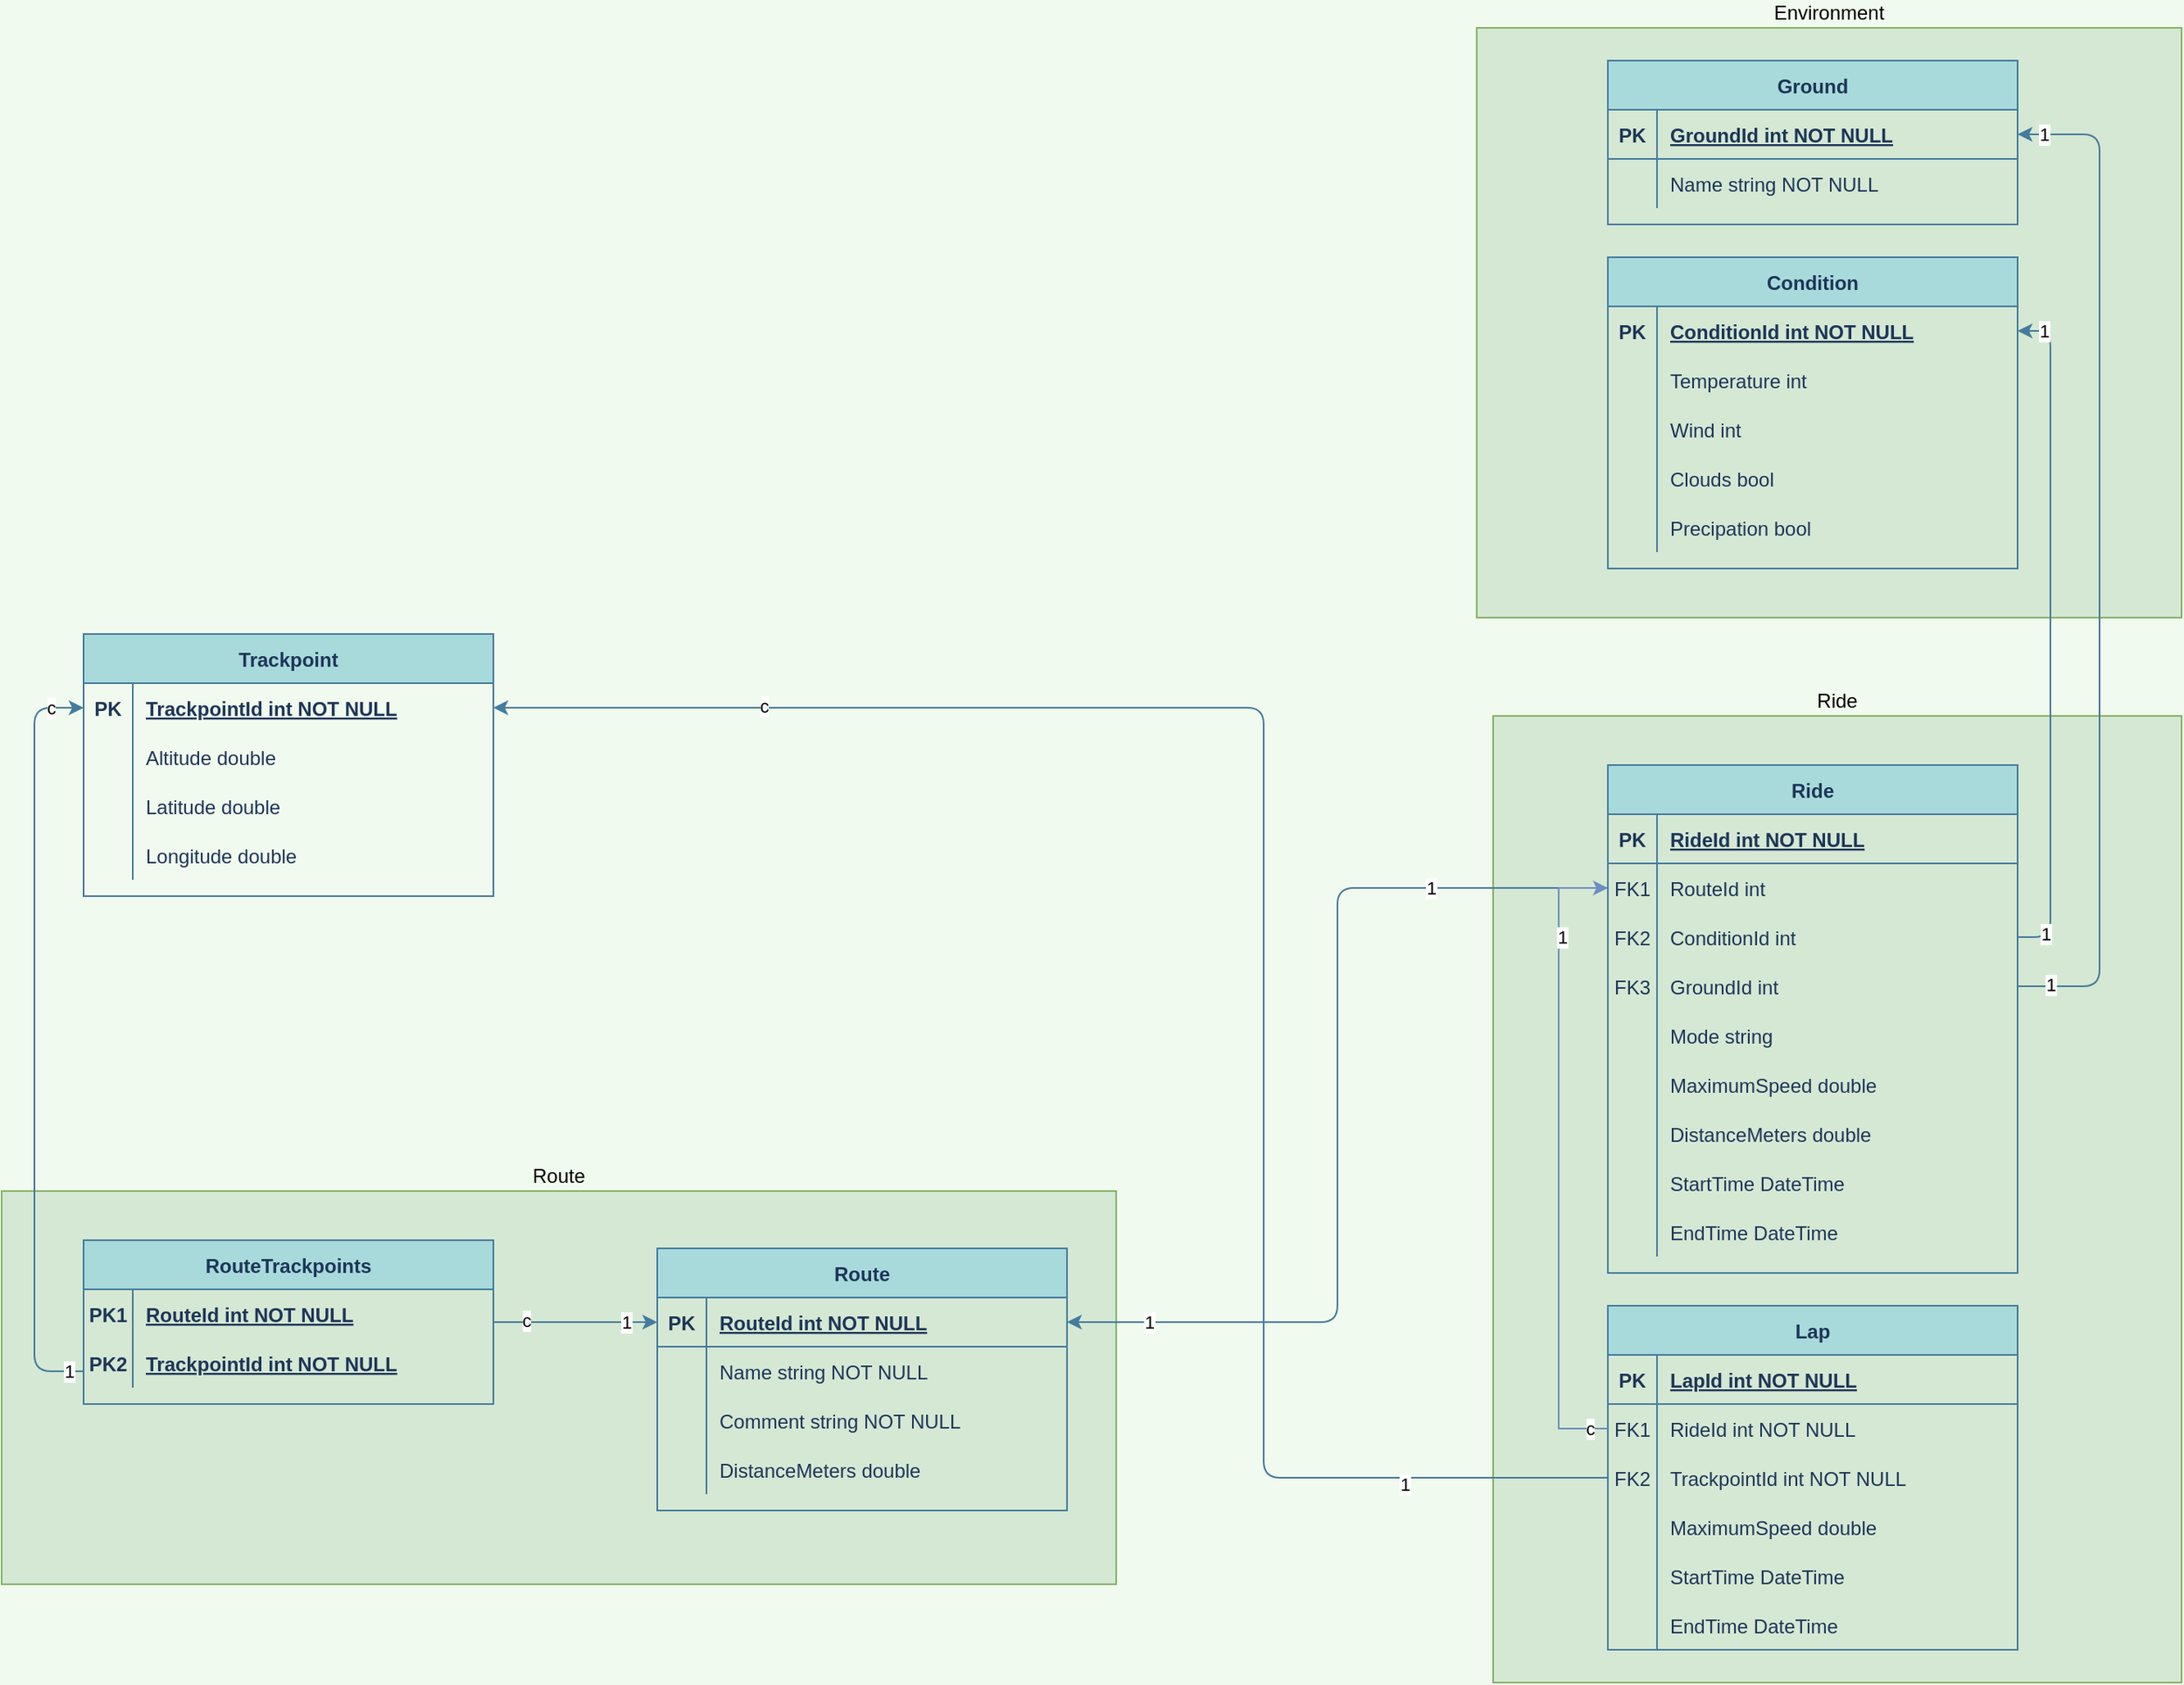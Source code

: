 <mxfile version="14.4.3" type="device"><diagram id="R2lEEEUBdFMjLlhIrx00" name="ERD"><mxGraphModel dx="2062" dy="1182" grid="1" gridSize="10" guides="1" tooltips="1" connect="1" arrows="1" fold="1" page="1" pageScale="1" pageWidth="1500" pageHeight="1100" background="#F1FAEE" math="0" shadow="0" extFonts="Permanent Marker^https://fonts.googleapis.com/css?family=Permanent+Marker"><root><mxCell id="0"/><mxCell id="1" parent="0"/><mxCell id="hCv6JCIEO1PQ2W5pFlKK-164" value="Route" style="rounded=0;whiteSpace=wrap;html=1;sketch=0;strokeColor=#82b366;labelBackgroundColor=none;labelPosition=center;verticalLabelPosition=top;align=center;verticalAlign=bottom;fillColor=#d5e8d4;" parent="1" vertex="1"><mxGeometry x="100" y="750" width="680" height="240" as="geometry"/></mxCell><mxCell id="hCv6JCIEO1PQ2W5pFlKK-148" value="Environment" style="rounded=0;whiteSpace=wrap;html=1;sketch=0;strokeColor=#82b366;labelBackgroundColor=none;labelPosition=center;verticalLabelPosition=top;align=center;verticalAlign=bottom;fillColor=#d5e8d4;" parent="1" vertex="1"><mxGeometry x="1000" y="40" width="430" height="360" as="geometry"/></mxCell><mxCell id="hCv6JCIEO1PQ2W5pFlKK-118" value="Ride" style="rounded=0;whiteSpace=wrap;html=1;sketch=0;strokeColor=#82b366;labelBackgroundColor=none;labelPosition=center;verticalLabelPosition=top;align=center;verticalAlign=bottom;fillColor=#d5e8d4;" parent="1" vertex="1"><mxGeometry x="1010" y="460" width="420" height="590" as="geometry"/></mxCell><mxCell id="C-vyLk0tnHw3VtMMgP7b-2" value="Condition" style="shape=table;startSize=30;container=1;collapsible=1;childLayout=tableLayout;fixedRows=1;rowLines=0;fontStyle=1;align=center;resizeLast=1;fillColor=#A8DADC;strokeColor=#457B9D;fontColor=#1D3557;" parent="1" vertex="1"><mxGeometry x="1080" y="180" width="250" height="190" as="geometry"/></mxCell><mxCell id="hCv6JCIEO1PQ2W5pFlKK-109" style="shape=partialRectangle;collapsible=0;dropTarget=0;pointerEvents=0;fillColor=none;points=[[0,0.5],[1,0.5]];portConstraint=eastwest;top=0;left=0;right=0;bottom=0;strokeColor=#457B9D;fontColor=#1D3557;" parent="C-vyLk0tnHw3VtMMgP7b-2" vertex="1"><mxGeometry y="30" width="250" height="30" as="geometry"/></mxCell><mxCell id="hCv6JCIEO1PQ2W5pFlKK-110" value="PK" style="shape=partialRectangle;overflow=hidden;connectable=0;fillColor=none;top=0;left=0;bottom=0;right=0;strokeColor=#457B9D;fontColor=#1D3557;fontStyle=1" parent="hCv6JCIEO1PQ2W5pFlKK-109" vertex="1"><mxGeometry width="30" height="30" as="geometry"/></mxCell><mxCell id="hCv6JCIEO1PQ2W5pFlKK-111" value="ConditionId int NOT NULL" style="shape=partialRectangle;overflow=hidden;connectable=0;fillColor=none;top=0;left=0;bottom=0;right=0;align=left;spacingLeft=6;strokeColor=#457B9D;fontColor=#1D3557;fontStyle=5" parent="hCv6JCIEO1PQ2W5pFlKK-109" vertex="1"><mxGeometry x="30" width="220" height="30" as="geometry"/></mxCell><mxCell id="C-vyLk0tnHw3VtMMgP7b-6" value="" style="shape=partialRectangle;collapsible=0;dropTarget=0;pointerEvents=0;fillColor=none;points=[[0,0.5],[1,0.5]];portConstraint=eastwest;top=0;left=0;right=0;bottom=0;strokeColor=#457B9D;fontColor=#1D3557;" parent="C-vyLk0tnHw3VtMMgP7b-2" vertex="1"><mxGeometry y="60" width="250" height="30" as="geometry"/></mxCell><mxCell id="C-vyLk0tnHw3VtMMgP7b-7" value="" style="shape=partialRectangle;overflow=hidden;connectable=0;fillColor=none;top=0;left=0;bottom=0;right=0;strokeColor=#457B9D;fontColor=#1D3557;" parent="C-vyLk0tnHw3VtMMgP7b-6" vertex="1"><mxGeometry width="30" height="30" as="geometry"/></mxCell><mxCell id="C-vyLk0tnHw3VtMMgP7b-8" value="Temperature int" style="shape=partialRectangle;overflow=hidden;connectable=0;fillColor=none;top=0;left=0;bottom=0;right=0;align=left;spacingLeft=6;strokeColor=#457B9D;fontColor=#1D3557;" parent="C-vyLk0tnHw3VtMMgP7b-6" vertex="1"><mxGeometry x="30" width="220" height="30" as="geometry"/></mxCell><mxCell id="C-vyLk0tnHw3VtMMgP7b-9" value="" style="shape=partialRectangle;collapsible=0;dropTarget=0;pointerEvents=0;fillColor=none;points=[[0,0.5],[1,0.5]];portConstraint=eastwest;top=0;left=0;right=0;bottom=0;strokeColor=#457B9D;fontColor=#1D3557;" parent="C-vyLk0tnHw3VtMMgP7b-2" vertex="1"><mxGeometry y="90" width="250" height="30" as="geometry"/></mxCell><mxCell id="C-vyLk0tnHw3VtMMgP7b-10" value="" style="shape=partialRectangle;overflow=hidden;connectable=0;fillColor=none;top=0;left=0;bottom=0;right=0;strokeColor=#457B9D;fontColor=#1D3557;" parent="C-vyLk0tnHw3VtMMgP7b-9" vertex="1"><mxGeometry width="30" height="30" as="geometry"/></mxCell><mxCell id="C-vyLk0tnHw3VtMMgP7b-11" value="Wind int" style="shape=partialRectangle;overflow=hidden;connectable=0;fillColor=none;top=0;left=0;bottom=0;right=0;align=left;spacingLeft=6;strokeColor=#457B9D;fontColor=#1D3557;" parent="C-vyLk0tnHw3VtMMgP7b-9" vertex="1"><mxGeometry x="30" width="220" height="30" as="geometry"/></mxCell><mxCell id="hCv6JCIEO1PQ2W5pFlKK-77" style="shape=partialRectangle;collapsible=0;dropTarget=0;pointerEvents=0;fillColor=none;points=[[0,0.5],[1,0.5]];portConstraint=eastwest;top=0;left=0;right=0;bottom=0;strokeColor=#457B9D;fontColor=#1D3557;" parent="C-vyLk0tnHw3VtMMgP7b-2" vertex="1"><mxGeometry y="120" width="250" height="30" as="geometry"/></mxCell><mxCell id="hCv6JCIEO1PQ2W5pFlKK-78" style="shape=partialRectangle;overflow=hidden;connectable=0;fillColor=none;top=0;left=0;bottom=0;right=0;strokeColor=#457B9D;fontColor=#1D3557;" parent="hCv6JCIEO1PQ2W5pFlKK-77" vertex="1"><mxGeometry width="30" height="30" as="geometry"/></mxCell><mxCell id="hCv6JCIEO1PQ2W5pFlKK-79" value="Clouds bool" style="shape=partialRectangle;overflow=hidden;connectable=0;fillColor=none;top=0;left=0;bottom=0;right=0;align=left;spacingLeft=6;strokeColor=#457B9D;fontColor=#1D3557;" parent="hCv6JCIEO1PQ2W5pFlKK-77" vertex="1"><mxGeometry x="30" width="220" height="30" as="geometry"/></mxCell><mxCell id="hCv6JCIEO1PQ2W5pFlKK-74" style="shape=partialRectangle;collapsible=0;dropTarget=0;pointerEvents=0;fillColor=none;points=[[0,0.5],[1,0.5]];portConstraint=eastwest;top=0;left=0;right=0;bottom=0;strokeColor=#457B9D;fontColor=#1D3557;" parent="C-vyLk0tnHw3VtMMgP7b-2" vertex="1"><mxGeometry y="150" width="250" height="30" as="geometry"/></mxCell><mxCell id="hCv6JCIEO1PQ2W5pFlKK-75" style="shape=partialRectangle;overflow=hidden;connectable=0;fillColor=none;top=0;left=0;bottom=0;right=0;strokeColor=#457B9D;fontColor=#1D3557;" parent="hCv6JCIEO1PQ2W5pFlKK-74" vertex="1"><mxGeometry width="30" height="30" as="geometry"/></mxCell><mxCell id="hCv6JCIEO1PQ2W5pFlKK-76" value="Precipation bool" style="shape=partialRectangle;overflow=hidden;connectable=0;fillColor=none;top=0;left=0;bottom=0;right=0;align=left;spacingLeft=6;strokeColor=#457B9D;fontColor=#1D3557;" parent="hCv6JCIEO1PQ2W5pFlKK-74" vertex="1"><mxGeometry x="30" width="220" height="30" as="geometry"/></mxCell><mxCell id="C-vyLk0tnHw3VtMMgP7b-13" value="Ride" style="shape=table;startSize=30;container=1;collapsible=1;childLayout=tableLayout;fixedRows=1;rowLines=0;fontStyle=1;align=center;resizeLast=1;fillColor=#A8DADC;strokeColor=#457B9D;fontColor=#1D3557;" parent="1" vertex="1"><mxGeometry x="1080" y="490" width="250" height="310" as="geometry"/></mxCell><mxCell id="C-vyLk0tnHw3VtMMgP7b-14" value="" style="shape=partialRectangle;collapsible=0;dropTarget=0;pointerEvents=0;fillColor=none;points=[[0,0.5],[1,0.5]];portConstraint=eastwest;top=0;left=0;right=0;bottom=1;strokeColor=#457B9D;fontColor=#1D3557;" parent="C-vyLk0tnHw3VtMMgP7b-13" vertex="1"><mxGeometry y="30" width="250" height="30" as="geometry"/></mxCell><mxCell id="C-vyLk0tnHw3VtMMgP7b-15" value="PK" style="shape=partialRectangle;overflow=hidden;connectable=0;fillColor=none;top=0;left=0;bottom=0;right=0;fontStyle=1;strokeColor=#457B9D;fontColor=#1D3557;" parent="C-vyLk0tnHw3VtMMgP7b-14" vertex="1"><mxGeometry width="30" height="30" as="geometry"/></mxCell><mxCell id="C-vyLk0tnHw3VtMMgP7b-16" value="RideId int NOT NULL " style="shape=partialRectangle;overflow=hidden;connectable=0;fillColor=none;top=0;left=0;bottom=0;right=0;align=left;spacingLeft=6;fontStyle=5;strokeColor=#457B9D;fontColor=#1D3557;" parent="C-vyLk0tnHw3VtMMgP7b-14" vertex="1"><mxGeometry x="30" width="220" height="30" as="geometry"/></mxCell><mxCell id="hCv6JCIEO1PQ2W5pFlKK-119" style="shape=partialRectangle;collapsible=0;dropTarget=0;pointerEvents=0;fillColor=none;points=[[0,0.5],[1,0.5]];portConstraint=eastwest;top=0;left=0;right=0;bottom=0;strokeColor=#457B9D;fontColor=#1D3557;" parent="C-vyLk0tnHw3VtMMgP7b-13" vertex="1"><mxGeometry y="60" width="250" height="30" as="geometry"/></mxCell><mxCell id="hCv6JCIEO1PQ2W5pFlKK-120" value="FK1" style="shape=partialRectangle;overflow=hidden;connectable=0;fillColor=none;top=0;left=0;bottom=0;right=0;strokeColor=#457B9D;fontColor=#1D3557;" parent="hCv6JCIEO1PQ2W5pFlKK-119" vertex="1"><mxGeometry width="30" height="30" as="geometry"/></mxCell><mxCell id="hCv6JCIEO1PQ2W5pFlKK-121" value="RouteId int" style="shape=partialRectangle;overflow=hidden;connectable=0;fillColor=none;top=0;left=0;bottom=0;right=0;align=left;spacingLeft=6;strokeColor=#457B9D;fontColor=#1D3557;" parent="hCv6JCIEO1PQ2W5pFlKK-119" vertex="1"><mxGeometry x="30" width="220" height="30" as="geometry"/></mxCell><mxCell id="hCv6JCIEO1PQ2W5pFlKK-112" style="shape=partialRectangle;collapsible=0;dropTarget=0;pointerEvents=0;fillColor=none;points=[[0,0.5],[1,0.5]];portConstraint=eastwest;top=0;left=0;right=0;bottom=0;strokeColor=#457B9D;fontColor=#1D3557;" parent="C-vyLk0tnHw3VtMMgP7b-13" vertex="1"><mxGeometry y="90" width="250" height="30" as="geometry"/></mxCell><mxCell id="hCv6JCIEO1PQ2W5pFlKK-113" value="FK2" style="shape=partialRectangle;overflow=hidden;connectable=0;fillColor=none;top=0;left=0;bottom=0;right=0;strokeColor=#457B9D;fontColor=#1D3557;" parent="hCv6JCIEO1PQ2W5pFlKK-112" vertex="1"><mxGeometry width="30" height="30" as="geometry"/></mxCell><mxCell id="hCv6JCIEO1PQ2W5pFlKK-114" value="ConditionId int" style="shape=partialRectangle;overflow=hidden;connectable=0;fillColor=none;top=0;left=0;bottom=0;right=0;align=left;spacingLeft=6;strokeColor=#457B9D;fontColor=#1D3557;" parent="hCv6JCIEO1PQ2W5pFlKK-112" vertex="1"><mxGeometry x="30" width="220" height="30" as="geometry"/></mxCell><mxCell id="hCv6JCIEO1PQ2W5pFlKK-140" style="shape=partialRectangle;collapsible=0;dropTarget=0;pointerEvents=0;fillColor=none;points=[[0,0.5],[1,0.5]];portConstraint=eastwest;top=0;left=0;right=0;bottom=0;strokeColor=#457B9D;fontColor=#1D3557;" parent="C-vyLk0tnHw3VtMMgP7b-13" vertex="1"><mxGeometry y="120" width="250" height="30" as="geometry"/></mxCell><mxCell id="hCv6JCIEO1PQ2W5pFlKK-141" value="FK3" style="shape=partialRectangle;overflow=hidden;connectable=0;fillColor=none;top=0;left=0;bottom=0;right=0;strokeColor=#457B9D;fontColor=#1D3557;" parent="hCv6JCIEO1PQ2W5pFlKK-140" vertex="1"><mxGeometry width="30" height="30" as="geometry"/></mxCell><mxCell id="hCv6JCIEO1PQ2W5pFlKK-142" value="GroundId int" style="shape=partialRectangle;overflow=hidden;connectable=0;fillColor=none;top=0;left=0;bottom=0;right=0;align=left;spacingLeft=6;strokeColor=#457B9D;fontColor=#1D3557;" parent="hCv6JCIEO1PQ2W5pFlKK-140" vertex="1"><mxGeometry x="30" width="220" height="30" as="geometry"/></mxCell><mxCell id="hCv6JCIEO1PQ2W5pFlKK-145" style="shape=partialRectangle;collapsible=0;dropTarget=0;pointerEvents=0;fillColor=none;points=[[0,0.5],[1,0.5]];portConstraint=eastwest;top=0;left=0;right=0;bottom=0;strokeColor=#457B9D;fontColor=#1D3557;" parent="C-vyLk0tnHw3VtMMgP7b-13" vertex="1"><mxGeometry y="150" width="250" height="30" as="geometry"/></mxCell><mxCell id="hCv6JCIEO1PQ2W5pFlKK-146" style="shape=partialRectangle;overflow=hidden;connectable=0;fillColor=none;top=0;left=0;bottom=0;right=0;strokeColor=#457B9D;fontColor=#1D3557;" parent="hCv6JCIEO1PQ2W5pFlKK-145" vertex="1"><mxGeometry width="30" height="30" as="geometry"/></mxCell><mxCell id="hCv6JCIEO1PQ2W5pFlKK-147" value="Mode string" style="shape=partialRectangle;overflow=hidden;connectable=0;fillColor=none;top=0;left=0;bottom=0;right=0;align=left;spacingLeft=6;strokeColor=#457B9D;fontColor=#1D3557;" parent="hCv6JCIEO1PQ2W5pFlKK-145" vertex="1"><mxGeometry x="30" width="220" height="30" as="geometry"/></mxCell><mxCell id="C-vyLk0tnHw3VtMMgP7b-17" value="" style="shape=partialRectangle;collapsible=0;dropTarget=0;pointerEvents=0;fillColor=none;points=[[0,0.5],[1,0.5]];portConstraint=eastwest;top=0;left=0;right=0;bottom=0;strokeColor=#457B9D;fontColor=#1D3557;" parent="C-vyLk0tnHw3VtMMgP7b-13" vertex="1"><mxGeometry y="180" width="250" height="30" as="geometry"/></mxCell><mxCell id="C-vyLk0tnHw3VtMMgP7b-18" value="" style="shape=partialRectangle;overflow=hidden;connectable=0;fillColor=none;top=0;left=0;bottom=0;right=0;strokeColor=#457B9D;fontColor=#1D3557;" parent="C-vyLk0tnHw3VtMMgP7b-17" vertex="1"><mxGeometry width="30" height="30" as="geometry"/></mxCell><mxCell id="C-vyLk0tnHw3VtMMgP7b-19" value="MaximumSpeed double" style="shape=partialRectangle;overflow=hidden;connectable=0;fillColor=none;top=0;left=0;bottom=0;right=0;align=left;spacingLeft=6;strokeColor=#457B9D;fontColor=#1D3557;" parent="C-vyLk0tnHw3VtMMgP7b-17" vertex="1"><mxGeometry x="30" width="220" height="30" as="geometry"/></mxCell><mxCell id="C-vyLk0tnHw3VtMMgP7b-20" value="" style="shape=partialRectangle;collapsible=0;dropTarget=0;pointerEvents=0;fillColor=none;points=[[0,0.5],[1,0.5]];portConstraint=eastwest;top=0;left=0;right=0;bottom=0;strokeColor=#457B9D;fontColor=#1D3557;" parent="C-vyLk0tnHw3VtMMgP7b-13" vertex="1"><mxGeometry y="210" width="250" height="30" as="geometry"/></mxCell><mxCell id="C-vyLk0tnHw3VtMMgP7b-21" value="" style="shape=partialRectangle;overflow=hidden;connectable=0;fillColor=none;top=0;left=0;bottom=0;right=0;strokeColor=#457B9D;fontColor=#1D3557;" parent="C-vyLk0tnHw3VtMMgP7b-20" vertex="1"><mxGeometry width="30" height="30" as="geometry"/></mxCell><mxCell id="C-vyLk0tnHw3VtMMgP7b-22" value="DistanceMeters double" style="shape=partialRectangle;overflow=hidden;connectable=0;fillColor=none;top=0;left=0;bottom=0;right=0;align=left;spacingLeft=6;strokeColor=#457B9D;fontColor=#1D3557;" parent="C-vyLk0tnHw3VtMMgP7b-20" vertex="1"><mxGeometry x="30" width="220" height="30" as="geometry"/></mxCell><mxCell id="hCv6JCIEO1PQ2W5pFlKK-85" style="shape=partialRectangle;collapsible=0;dropTarget=0;pointerEvents=0;fillColor=none;points=[[0,0.5],[1,0.5]];portConstraint=eastwest;top=0;left=0;right=0;bottom=0;strokeColor=#457B9D;fontColor=#1D3557;" parent="C-vyLk0tnHw3VtMMgP7b-13" vertex="1"><mxGeometry y="240" width="250" height="30" as="geometry"/></mxCell><mxCell id="hCv6JCIEO1PQ2W5pFlKK-86" style="shape=partialRectangle;overflow=hidden;connectable=0;fillColor=none;top=0;left=0;bottom=0;right=0;strokeColor=#457B9D;fontColor=#1D3557;" parent="hCv6JCIEO1PQ2W5pFlKK-85" vertex="1"><mxGeometry width="30" height="30" as="geometry"/></mxCell><mxCell id="hCv6JCIEO1PQ2W5pFlKK-87" value="StartTime DateTime" style="shape=partialRectangle;overflow=hidden;connectable=0;fillColor=none;top=0;left=0;bottom=0;right=0;align=left;spacingLeft=6;strokeColor=#457B9D;fontColor=#1D3557;" parent="hCv6JCIEO1PQ2W5pFlKK-85" vertex="1"><mxGeometry x="30" width="220" height="30" as="geometry"/></mxCell><mxCell id="hCv6JCIEO1PQ2W5pFlKK-88" style="shape=partialRectangle;collapsible=0;dropTarget=0;pointerEvents=0;fillColor=none;points=[[0,0.5],[1,0.5]];portConstraint=eastwest;top=0;left=0;right=0;bottom=0;strokeColor=#457B9D;fontColor=#1D3557;" parent="C-vyLk0tnHw3VtMMgP7b-13" vertex="1"><mxGeometry y="270" width="250" height="30" as="geometry"/></mxCell><mxCell id="hCv6JCIEO1PQ2W5pFlKK-89" style="shape=partialRectangle;overflow=hidden;connectable=0;fillColor=none;top=0;left=0;bottom=0;right=0;strokeColor=#457B9D;fontColor=#1D3557;" parent="hCv6JCIEO1PQ2W5pFlKK-88" vertex="1"><mxGeometry width="30" height="30" as="geometry"/></mxCell><mxCell id="hCv6JCIEO1PQ2W5pFlKK-90" value="EndTime DateTime" style="shape=partialRectangle;overflow=hidden;connectable=0;fillColor=none;top=0;left=0;bottom=0;right=0;align=left;spacingLeft=6;strokeColor=#457B9D;fontColor=#1D3557;" parent="hCv6JCIEO1PQ2W5pFlKK-88" vertex="1"><mxGeometry x="30" width="220" height="30" as="geometry"/></mxCell><mxCell id="hCv6JCIEO1PQ2W5pFlKK-21" value="Route" style="shape=table;startSize=30;container=1;collapsible=1;childLayout=tableLayout;fixedRows=1;rowLines=0;fontStyle=1;align=center;resizeLast=1;fillColor=#A8DADC;strokeColor=#457B9D;fontColor=#1D3557;" parent="1" vertex="1"><mxGeometry x="500" y="785" width="250" height="160" as="geometry"/></mxCell><mxCell id="hCv6JCIEO1PQ2W5pFlKK-22" value="" style="shape=partialRectangle;collapsible=0;dropTarget=0;pointerEvents=0;fillColor=none;points=[[0,0.5],[1,0.5]];portConstraint=eastwest;top=0;left=0;right=0;bottom=1;strokeColor=#457B9D;fontColor=#1D3557;" parent="hCv6JCIEO1PQ2W5pFlKK-21" vertex="1"><mxGeometry y="30" width="250" height="30" as="geometry"/></mxCell><mxCell id="hCv6JCIEO1PQ2W5pFlKK-23" value="PK" style="shape=partialRectangle;overflow=hidden;connectable=0;fillColor=none;top=0;left=0;bottom=0;right=0;fontStyle=1;strokeColor=#457B9D;fontColor=#1D3557;" parent="hCv6JCIEO1PQ2W5pFlKK-22" vertex="1"><mxGeometry width="30" height="30" as="geometry"/></mxCell><mxCell id="hCv6JCIEO1PQ2W5pFlKK-24" value="RouteId int NOT NULL " style="shape=partialRectangle;overflow=hidden;connectable=0;fillColor=none;top=0;left=0;bottom=0;right=0;align=left;spacingLeft=6;fontStyle=5;strokeColor=#457B9D;fontColor=#1D3557;" parent="hCv6JCIEO1PQ2W5pFlKK-22" vertex="1"><mxGeometry x="30" width="220" height="30" as="geometry"/></mxCell><mxCell id="hCv6JCIEO1PQ2W5pFlKK-25" value="" style="shape=partialRectangle;collapsible=0;dropTarget=0;pointerEvents=0;fillColor=none;points=[[0,0.5],[1,0.5]];portConstraint=eastwest;top=0;left=0;right=0;bottom=0;strokeColor=#457B9D;fontColor=#1D3557;" parent="hCv6JCIEO1PQ2W5pFlKK-21" vertex="1"><mxGeometry y="60" width="250" height="30" as="geometry"/></mxCell><mxCell id="hCv6JCIEO1PQ2W5pFlKK-26" value="" style="shape=partialRectangle;overflow=hidden;connectable=0;fillColor=none;top=0;left=0;bottom=0;right=0;strokeColor=#457B9D;fontColor=#1D3557;" parent="hCv6JCIEO1PQ2W5pFlKK-25" vertex="1"><mxGeometry width="30" height="30" as="geometry"/></mxCell><mxCell id="hCv6JCIEO1PQ2W5pFlKK-27" value="Name string NOT NULL" style="shape=partialRectangle;overflow=hidden;connectable=0;fillColor=none;top=0;left=0;bottom=0;right=0;align=left;spacingLeft=6;strokeColor=#457B9D;fontColor=#1D3557;" parent="hCv6JCIEO1PQ2W5pFlKK-25" vertex="1"><mxGeometry x="30" width="220" height="30" as="geometry"/></mxCell><mxCell id="hCv6JCIEO1PQ2W5pFlKK-28" value="" style="shape=partialRectangle;collapsible=0;dropTarget=0;pointerEvents=0;fillColor=none;points=[[0,0.5],[1,0.5]];portConstraint=eastwest;top=0;left=0;right=0;bottom=0;strokeColor=#457B9D;fontColor=#1D3557;" parent="hCv6JCIEO1PQ2W5pFlKK-21" vertex="1"><mxGeometry y="90" width="250" height="30" as="geometry"/></mxCell><mxCell id="hCv6JCIEO1PQ2W5pFlKK-29" value="" style="shape=partialRectangle;overflow=hidden;connectable=0;fillColor=none;top=0;left=0;bottom=0;right=0;strokeColor=#457B9D;fontColor=#1D3557;" parent="hCv6JCIEO1PQ2W5pFlKK-28" vertex="1"><mxGeometry width="30" height="30" as="geometry"/></mxCell><mxCell id="hCv6JCIEO1PQ2W5pFlKK-30" value="Comment string NOT NULL" style="shape=partialRectangle;overflow=hidden;connectable=0;fillColor=none;top=0;left=0;bottom=0;right=0;align=left;spacingLeft=6;strokeColor=#457B9D;fontColor=#1D3557;" parent="hCv6JCIEO1PQ2W5pFlKK-28" vertex="1"><mxGeometry x="30" width="220" height="30" as="geometry"/></mxCell><mxCell id="hCv6JCIEO1PQ2W5pFlKK-152" style="shape=partialRectangle;collapsible=0;dropTarget=0;pointerEvents=0;fillColor=none;points=[[0,0.5],[1,0.5]];portConstraint=eastwest;top=0;left=0;right=0;bottom=0;strokeColor=#457B9D;fontColor=#1D3557;" parent="hCv6JCIEO1PQ2W5pFlKK-21" vertex="1"><mxGeometry y="120" width="250" height="30" as="geometry"/></mxCell><mxCell id="hCv6JCIEO1PQ2W5pFlKK-153" style="shape=partialRectangle;overflow=hidden;connectable=0;fillColor=none;top=0;left=0;bottom=0;right=0;strokeColor=#457B9D;fontColor=#1D3557;" parent="hCv6JCIEO1PQ2W5pFlKK-152" vertex="1"><mxGeometry width="30" height="30" as="geometry"/></mxCell><mxCell id="hCv6JCIEO1PQ2W5pFlKK-154" value="DistanceMeters double" style="shape=partialRectangle;overflow=hidden;connectable=0;fillColor=none;top=0;left=0;bottom=0;right=0;align=left;spacingLeft=6;strokeColor=#457B9D;fontColor=#1D3557;" parent="hCv6JCIEO1PQ2W5pFlKK-152" vertex="1"><mxGeometry x="30" width="220" height="30" as="geometry"/></mxCell><mxCell id="hCv6JCIEO1PQ2W5pFlKK-41" value="Trackpoint" style="shape=table;startSize=30;container=1;collapsible=1;childLayout=tableLayout;fixedRows=1;rowLines=0;fontStyle=1;align=center;resizeLast=1;fillColor=#A8DADC;strokeColor=#457B9D;fontColor=#1D3557;" parent="1" vertex="1"><mxGeometry x="150" y="410" width="250" height="160" as="geometry"/></mxCell><mxCell id="hCv6JCIEO1PQ2W5pFlKK-105" style="shape=partialRectangle;collapsible=0;dropTarget=0;pointerEvents=0;fillColor=none;points=[[0,0.5],[1,0.5]];portConstraint=eastwest;top=0;left=0;right=0;bottom=0;strokeColor=#457B9D;fontColor=#1D3557;" parent="hCv6JCIEO1PQ2W5pFlKK-41" vertex="1"><mxGeometry y="30" width="250" height="30" as="geometry"/></mxCell><mxCell id="hCv6JCIEO1PQ2W5pFlKK-106" value="PK" style="shape=partialRectangle;overflow=hidden;connectable=0;top=0;left=0;bottom=0;right=0;fontColor=#1D3557;fontStyle=1;fillColor=none;" parent="hCv6JCIEO1PQ2W5pFlKK-105" vertex="1"><mxGeometry width="30" height="30" as="geometry"/></mxCell><mxCell id="hCv6JCIEO1PQ2W5pFlKK-107" value="TrackpointId int NOT NULL" style="shape=partialRectangle;overflow=hidden;connectable=0;top=0;left=0;bottom=0;right=0;align=left;spacingLeft=6;fontColor=#1D3557;fontStyle=5;fillColor=none;strokeColor=#457B9D;" parent="hCv6JCIEO1PQ2W5pFlKK-105" vertex="1"><mxGeometry x="30" width="220" height="30" as="geometry"/></mxCell><mxCell id="hCv6JCIEO1PQ2W5pFlKK-45" value="" style="shape=partialRectangle;collapsible=0;dropTarget=0;pointerEvents=0;fillColor=none;points=[[0,0.5],[1,0.5]];portConstraint=eastwest;top=0;left=0;right=0;bottom=0;strokeColor=#457B9D;fontColor=#1D3557;" parent="hCv6JCIEO1PQ2W5pFlKK-41" vertex="1"><mxGeometry y="60" width="250" height="30" as="geometry"/></mxCell><mxCell id="hCv6JCIEO1PQ2W5pFlKK-46" value="" style="shape=partialRectangle;overflow=hidden;connectable=0;fillColor=none;top=0;left=0;bottom=0;right=0;strokeColor=#457B9D;fontColor=#1D3557;" parent="hCv6JCIEO1PQ2W5pFlKK-45" vertex="1"><mxGeometry width="30" height="30" as="geometry"/></mxCell><mxCell id="hCv6JCIEO1PQ2W5pFlKK-47" value="Altitude double" style="shape=partialRectangle;overflow=hidden;connectable=0;fillColor=none;top=0;left=0;bottom=0;right=0;align=left;spacingLeft=6;strokeColor=#457B9D;fontColor=#1D3557;" parent="hCv6JCIEO1PQ2W5pFlKK-45" vertex="1"><mxGeometry x="30" width="220" height="30" as="geometry"/></mxCell><mxCell id="hCv6JCIEO1PQ2W5pFlKK-48" value="" style="shape=partialRectangle;collapsible=0;dropTarget=0;pointerEvents=0;fillColor=none;points=[[0,0.5],[1,0.5]];portConstraint=eastwest;top=0;left=0;right=0;bottom=0;strokeColor=#457B9D;fontColor=#1D3557;" parent="hCv6JCIEO1PQ2W5pFlKK-41" vertex="1"><mxGeometry y="90" width="250" height="30" as="geometry"/></mxCell><mxCell id="hCv6JCIEO1PQ2W5pFlKK-49" value="" style="shape=partialRectangle;overflow=hidden;connectable=0;fillColor=none;top=0;left=0;bottom=0;right=0;strokeColor=#457B9D;fontColor=#1D3557;" parent="hCv6JCIEO1PQ2W5pFlKK-48" vertex="1"><mxGeometry width="30" height="30" as="geometry"/></mxCell><mxCell id="hCv6JCIEO1PQ2W5pFlKK-50" value="Latitude double" style="shape=partialRectangle;overflow=hidden;connectable=0;fillColor=none;top=0;left=0;bottom=0;right=0;align=left;spacingLeft=6;strokeColor=#457B9D;fontColor=#1D3557;" parent="hCv6JCIEO1PQ2W5pFlKK-48" vertex="1"><mxGeometry x="30" width="220" height="30" as="geometry"/></mxCell><mxCell id="hCv6JCIEO1PQ2W5pFlKK-80" style="shape=partialRectangle;collapsible=0;dropTarget=0;pointerEvents=0;fillColor=none;points=[[0,0.5],[1,0.5]];portConstraint=eastwest;top=0;left=0;right=0;bottom=0;strokeColor=#457B9D;fontColor=#1D3557;" parent="hCv6JCIEO1PQ2W5pFlKK-41" vertex="1"><mxGeometry y="120" width="250" height="30" as="geometry"/></mxCell><mxCell id="hCv6JCIEO1PQ2W5pFlKK-81" style="shape=partialRectangle;overflow=hidden;connectable=0;fillColor=none;top=0;left=0;bottom=0;right=0;strokeColor=#457B9D;fontColor=#1D3557;" parent="hCv6JCIEO1PQ2W5pFlKK-80" vertex="1"><mxGeometry width="30" height="30" as="geometry"/></mxCell><mxCell id="hCv6JCIEO1PQ2W5pFlKK-82" value="Longitude double" style="shape=partialRectangle;overflow=hidden;connectable=0;fillColor=none;top=0;left=0;bottom=0;right=0;align=left;spacingLeft=6;strokeColor=#457B9D;fontColor=#1D3557;" parent="hCv6JCIEO1PQ2W5pFlKK-80" vertex="1"><mxGeometry x="30" width="220" height="30" as="geometry"/></mxCell><mxCell id="hCv6JCIEO1PQ2W5pFlKK-103" style="edgeStyle=orthogonalEdgeStyle;curved=0;rounded=1;sketch=0;orthogonalLoop=1;jettySize=auto;html=1;entryX=1;entryY=0.5;entryDx=0;entryDy=0;strokeColor=#457B9D;fillColor=#A8DADC;fontColor=#1D3557;" parent="1" edge="1"><mxGeometry relative="1" as="geometry"/></mxCell><mxCell id="hCv6JCIEO1PQ2W5pFlKK-108" style="edgeStyle=orthogonalEdgeStyle;curved=0;rounded=1;sketch=0;orthogonalLoop=1;jettySize=auto;html=1;entryX=1;entryY=0.5;entryDx=0;entryDy=0;strokeColor=#457B9D;fillColor=#A8DADC;fontColor=#1D3557;exitX=0;exitY=0.5;exitDx=0;exitDy=0;" parent="1" source="tOdnZKN9JzmjlDOTkTky-5" target="hCv6JCIEO1PQ2W5pFlKK-105" edge="1"><mxGeometry relative="1" as="geometry"><Array as="points"><mxPoint x="870" y="925"/><mxPoint x="870" y="455"/></Array><mxPoint x="1080" y="905" as="sourcePoint"/></mxGeometry></mxCell><mxCell id="tOdnZKN9JzmjlDOTkTky-28" value="1" style="edgeLabel;html=1;align=center;verticalAlign=middle;resizable=0;points=[];" vertex="1" connectable="0" parent="hCv6JCIEO1PQ2W5pFlKK-108"><mxGeometry x="-0.784" y="4" relative="1" as="geometry"><mxPoint as="offset"/></mxGeometry></mxCell><mxCell id="tOdnZKN9JzmjlDOTkTky-29" value="c" style="edgeLabel;html=1;align=center;verticalAlign=middle;resizable=0;points=[];" vertex="1" connectable="0" parent="hCv6JCIEO1PQ2W5pFlKK-108"><mxGeometry x="0.713" y="-1" relative="1" as="geometry"><mxPoint as="offset"/></mxGeometry></mxCell><mxCell id="hCv6JCIEO1PQ2W5pFlKK-115" style="edgeStyle=orthogonalEdgeStyle;curved=0;rounded=1;sketch=0;orthogonalLoop=1;jettySize=auto;html=1;entryX=1;entryY=0.5;entryDx=0;entryDy=0;strokeColor=#457B9D;fillColor=#A8DADC;fontColor=#1D3557;exitX=1;exitY=0.5;exitDx=0;exitDy=0;" parent="1" source="hCv6JCIEO1PQ2W5pFlKK-112" target="hCv6JCIEO1PQ2W5pFlKK-109" edge="1"><mxGeometry relative="1" as="geometry"/></mxCell><mxCell id="tOdnZKN9JzmjlDOTkTky-36" value="1" style="edgeLabel;html=1;align=center;verticalAlign=middle;resizable=0;points=[];" vertex="1" connectable="0" parent="hCv6JCIEO1PQ2W5pFlKK-115"><mxGeometry x="-0.92" y="2" relative="1" as="geometry"><mxPoint as="offset"/></mxGeometry></mxCell><mxCell id="tOdnZKN9JzmjlDOTkTky-37" value="1" style="edgeLabel;html=1;align=center;verticalAlign=middle;resizable=0;points=[];" vertex="1" connectable="0" parent="hCv6JCIEO1PQ2W5pFlKK-115"><mxGeometry x="0.922" relative="1" as="geometry"><mxPoint as="offset"/></mxGeometry></mxCell><mxCell id="hCv6JCIEO1PQ2W5pFlKK-122" style="edgeStyle=orthogonalEdgeStyle;curved=0;rounded=1;sketch=0;orthogonalLoop=1;jettySize=auto;html=1;entryX=1;entryY=0.5;entryDx=0;entryDy=0;strokeColor=#457B9D;fillColor=#A8DADC;fontColor=#000000;" parent="1" source="hCv6JCIEO1PQ2W5pFlKK-119" target="hCv6JCIEO1PQ2W5pFlKK-22" edge="1"><mxGeometry relative="1" as="geometry"/></mxCell><mxCell id="tOdnZKN9JzmjlDOTkTky-41" value="1" style="edgeLabel;html=1;align=center;verticalAlign=middle;resizable=0;points=[];" vertex="1" connectable="0" parent="hCv6JCIEO1PQ2W5pFlKK-122"><mxGeometry x="-0.637" relative="1" as="geometry"><mxPoint as="offset"/></mxGeometry></mxCell><mxCell id="tOdnZKN9JzmjlDOTkTky-42" value="1" style="edgeLabel;html=1;align=center;verticalAlign=middle;resizable=0;points=[];" vertex="1" connectable="0" parent="hCv6JCIEO1PQ2W5pFlKK-122"><mxGeometry x="0.832" relative="1" as="geometry"><mxPoint as="offset"/></mxGeometry></mxCell><mxCell id="hCv6JCIEO1PQ2W5pFlKK-130" value="Ground" style="shape=table;startSize=30;container=1;collapsible=1;childLayout=tableLayout;fixedRows=1;rowLines=0;fontStyle=1;align=center;resizeLast=1;fillColor=#A8DADC;strokeColor=#457B9D;fontColor=#1D3557;" parent="1" vertex="1"><mxGeometry x="1080" y="60" width="250" height="100" as="geometry"/></mxCell><mxCell id="hCv6JCIEO1PQ2W5pFlKK-131" value="" style="shape=partialRectangle;collapsible=0;dropTarget=0;pointerEvents=0;fillColor=none;points=[[0,0.5],[1,0.5]];portConstraint=eastwest;top=0;left=0;right=0;bottom=1;strokeColor=#457B9D;fontColor=#1D3557;" parent="hCv6JCIEO1PQ2W5pFlKK-130" vertex="1"><mxGeometry y="30" width="250" height="30" as="geometry"/></mxCell><mxCell id="hCv6JCIEO1PQ2W5pFlKK-132" value="PK" style="shape=partialRectangle;overflow=hidden;connectable=0;fillColor=none;top=0;left=0;bottom=0;right=0;fontStyle=1;strokeColor=#457B9D;fontColor=#1D3557;" parent="hCv6JCIEO1PQ2W5pFlKK-131" vertex="1"><mxGeometry width="30" height="30" as="geometry"/></mxCell><mxCell id="hCv6JCIEO1PQ2W5pFlKK-133" value="GroundId int NOT NULL" style="shape=partialRectangle;overflow=hidden;connectable=0;fillColor=none;top=0;left=0;bottom=0;right=0;align=left;spacingLeft=6;fontStyle=5;strokeColor=#457B9D;fontColor=#1D3557;" parent="hCv6JCIEO1PQ2W5pFlKK-131" vertex="1"><mxGeometry x="30" width="220" height="30" as="geometry"/></mxCell><mxCell id="hCv6JCIEO1PQ2W5pFlKK-134" value="" style="shape=partialRectangle;collapsible=0;dropTarget=0;pointerEvents=0;fillColor=none;points=[[0,0.5],[1,0.5]];portConstraint=eastwest;top=0;left=0;right=0;bottom=0;strokeColor=#457B9D;fontColor=#1D3557;" parent="hCv6JCIEO1PQ2W5pFlKK-130" vertex="1"><mxGeometry y="60" width="250" height="30" as="geometry"/></mxCell><mxCell id="hCv6JCIEO1PQ2W5pFlKK-135" value="" style="shape=partialRectangle;overflow=hidden;connectable=0;fillColor=none;top=0;left=0;bottom=0;right=0;strokeColor=#457B9D;fontColor=#1D3557;" parent="hCv6JCIEO1PQ2W5pFlKK-134" vertex="1"><mxGeometry width="30" height="30" as="geometry"/></mxCell><mxCell id="hCv6JCIEO1PQ2W5pFlKK-136" value="Name string NOT NULL" style="shape=partialRectangle;overflow=hidden;connectable=0;fillColor=none;top=0;left=0;bottom=0;right=0;align=left;spacingLeft=6;strokeColor=#457B9D;fontColor=#1D3557;" parent="hCv6JCIEO1PQ2W5pFlKK-134" vertex="1"><mxGeometry x="30" width="220" height="30" as="geometry"/></mxCell><mxCell id="hCv6JCIEO1PQ2W5pFlKK-143" style="edgeStyle=orthogonalEdgeStyle;curved=0;rounded=1;sketch=0;orthogonalLoop=1;jettySize=auto;html=1;entryX=1;entryY=0.5;entryDx=0;entryDy=0;strokeColor=#457B9D;fillColor=#A8DADC;fontColor=#000000;exitX=1;exitY=0.5;exitDx=0;exitDy=0;" parent="1" source="hCv6JCIEO1PQ2W5pFlKK-140" target="hCv6JCIEO1PQ2W5pFlKK-131" edge="1"><mxGeometry relative="1" as="geometry"><Array as="points"><mxPoint x="1380" y="625"/><mxPoint x="1380" y="105"/></Array></mxGeometry></mxCell><mxCell id="tOdnZKN9JzmjlDOTkTky-38" value="1" style="edgeLabel;html=1;align=center;verticalAlign=middle;resizable=0;points=[];" vertex="1" connectable="0" parent="hCv6JCIEO1PQ2W5pFlKK-143"><mxGeometry x="0.95" relative="1" as="geometry"><mxPoint as="offset"/></mxGeometry></mxCell><mxCell id="tOdnZKN9JzmjlDOTkTky-39" value="1" style="edgeLabel;html=1;align=center;verticalAlign=middle;resizable=0;points=[];" vertex="1" connectable="0" parent="hCv6JCIEO1PQ2W5pFlKK-143"><mxGeometry x="-0.937" y="1" relative="1" as="geometry"><mxPoint as="offset"/></mxGeometry></mxCell><mxCell id="hCv6JCIEO1PQ2W5pFlKK-162" style="edgeStyle=orthogonalEdgeStyle;curved=0;rounded=1;sketch=0;orthogonalLoop=1;jettySize=auto;html=1;entryX=0;entryY=0.5;entryDx=0;entryDy=0;strokeColor=#457B9D;fillColor=#A8DADC;fontColor=#000000;" parent="1" source="hCv6JCIEO1PQ2W5pFlKK-155" target="hCv6JCIEO1PQ2W5pFlKK-22" edge="1"><mxGeometry relative="1" as="geometry"/></mxCell><mxCell id="tOdnZKN9JzmjlDOTkTky-32" value="c" style="edgeLabel;html=1;align=center;verticalAlign=middle;resizable=0;points=[];" vertex="1" connectable="0" parent="hCv6JCIEO1PQ2W5pFlKK-162"><mxGeometry x="-0.6" y="1" relative="1" as="geometry"><mxPoint as="offset"/></mxGeometry></mxCell><mxCell id="tOdnZKN9JzmjlDOTkTky-33" value="1" style="edgeLabel;html=1;align=center;verticalAlign=middle;resizable=0;points=[];" vertex="1" connectable="0" parent="hCv6JCIEO1PQ2W5pFlKK-162"><mxGeometry x="0.607" relative="1" as="geometry"><mxPoint as="offset"/></mxGeometry></mxCell><mxCell id="hCv6JCIEO1PQ2W5pFlKK-155" value="RouteTrackpoints" style="shape=table;startSize=30;container=1;collapsible=1;childLayout=tableLayout;fixedRows=1;rowLines=0;fontStyle=1;align=center;resizeLast=1;fillColor=#A8DADC;strokeColor=#457B9D;fontColor=#1D3557;" parent="1" vertex="1"><mxGeometry x="150" y="780" width="250" height="100" as="geometry"/></mxCell><mxCell id="hCv6JCIEO1PQ2W5pFlKK-156" value="" style="shape=partialRectangle;collapsible=0;dropTarget=0;pointerEvents=0;fillColor=none;points=[[0,0.5],[1,0.5]];portConstraint=eastwest;top=0;left=0;right=0;bottom=0;strokeColor=#457B9D;fontColor=#1D3557;" parent="hCv6JCIEO1PQ2W5pFlKK-155" vertex="1"><mxGeometry y="30" width="250" height="30" as="geometry"/></mxCell><mxCell id="hCv6JCIEO1PQ2W5pFlKK-157" value="PK1" style="shape=partialRectangle;overflow=hidden;connectable=0;fillColor=none;top=0;left=0;bottom=0;right=0;strokeColor=#457B9D;fontColor=#1D3557;fontStyle=1" parent="hCv6JCIEO1PQ2W5pFlKK-156" vertex="1"><mxGeometry width="30" height="30" as="geometry"/></mxCell><mxCell id="hCv6JCIEO1PQ2W5pFlKK-158" value="RouteId int NOT NULL" style="shape=partialRectangle;overflow=hidden;connectable=0;fillColor=none;top=0;left=0;bottom=0;right=0;align=left;spacingLeft=6;strokeColor=#457B9D;fontColor=#1D3557;fontStyle=5" parent="hCv6JCIEO1PQ2W5pFlKK-156" vertex="1"><mxGeometry x="30" width="220" height="30" as="geometry"/></mxCell><mxCell id="hCv6JCIEO1PQ2W5pFlKK-159" value="" style="shape=partialRectangle;collapsible=0;dropTarget=0;pointerEvents=0;fillColor=none;points=[[0,0.5],[1,0.5]];portConstraint=eastwest;top=0;left=0;right=0;bottom=0;strokeColor=#457B9D;fontColor=#1D3557;" parent="hCv6JCIEO1PQ2W5pFlKK-155" vertex="1"><mxGeometry y="60" width="250" height="30" as="geometry"/></mxCell><mxCell id="hCv6JCIEO1PQ2W5pFlKK-160" value="PK2" style="shape=partialRectangle;overflow=hidden;connectable=0;fillColor=none;top=0;left=0;bottom=0;right=0;strokeColor=#457B9D;fontColor=#1D3557;fontStyle=1" parent="hCv6JCIEO1PQ2W5pFlKK-159" vertex="1"><mxGeometry width="30" height="30" as="geometry"/></mxCell><mxCell id="hCv6JCIEO1PQ2W5pFlKK-161" value="TrackpointId int NOT NULL" style="shape=partialRectangle;overflow=hidden;connectable=0;fillColor=none;top=0;left=0;bottom=0;right=0;align=left;spacingLeft=6;strokeColor=#457B9D;fontColor=#1D3557;fontStyle=5" parent="hCv6JCIEO1PQ2W5pFlKK-159" vertex="1"><mxGeometry x="30" width="220" height="30" as="geometry"/></mxCell><mxCell id="hCv6JCIEO1PQ2W5pFlKK-163" style="edgeStyle=orthogonalEdgeStyle;curved=0;rounded=1;sketch=0;orthogonalLoop=1;jettySize=auto;html=1;entryX=0;entryY=0.5;entryDx=0;entryDy=0;strokeColor=#457B9D;fillColor=#A8DADC;fontColor=#000000;" parent="1" source="hCv6JCIEO1PQ2W5pFlKK-159" target="hCv6JCIEO1PQ2W5pFlKK-105" edge="1"><mxGeometry relative="1" as="geometry"><Array as="points"><mxPoint x="120" y="860"/><mxPoint x="120" y="455"/></Array></mxGeometry></mxCell><mxCell id="tOdnZKN9JzmjlDOTkTky-34" value="1" style="edgeLabel;html=1;align=center;verticalAlign=middle;resizable=0;points=[];" vertex="1" connectable="0" parent="hCv6JCIEO1PQ2W5pFlKK-163"><mxGeometry x="-0.961" relative="1" as="geometry"><mxPoint as="offset"/></mxGeometry></mxCell><mxCell id="tOdnZKN9JzmjlDOTkTky-35" value="c" style="edgeLabel;html=1;align=center;verticalAlign=middle;resizable=0;points=[];" vertex="1" connectable="0" parent="hCv6JCIEO1PQ2W5pFlKK-163"><mxGeometry x="0.915" relative="1" as="geometry"><mxPoint as="offset"/></mxGeometry></mxCell><mxCell id="tOdnZKN9JzmjlDOTkTky-1" value="Lap" style="shape=table;startSize=30;container=1;collapsible=1;childLayout=tableLayout;fixedRows=1;rowLines=0;fontStyle=1;align=center;resizeLast=1;fillColor=#A8DADC;strokeColor=#457B9D;fontColor=#1D3557;" vertex="1" parent="1"><mxGeometry x="1080" y="820" width="250" height="210" as="geometry"/></mxCell><mxCell id="tOdnZKN9JzmjlDOTkTky-2" value="" style="shape=partialRectangle;collapsible=0;dropTarget=0;pointerEvents=0;fillColor=none;points=[[0,0.5],[1,0.5]];portConstraint=eastwest;top=0;left=0;right=0;bottom=1;strokeColor=#457B9D;fontColor=#1D3557;" vertex="1" parent="tOdnZKN9JzmjlDOTkTky-1"><mxGeometry y="30" width="250" height="30" as="geometry"/></mxCell><mxCell id="tOdnZKN9JzmjlDOTkTky-3" value="PK" style="shape=partialRectangle;overflow=hidden;connectable=0;fillColor=none;top=0;left=0;bottom=0;right=0;fontStyle=1;strokeColor=#457B9D;fontColor=#1D3557;" vertex="1" parent="tOdnZKN9JzmjlDOTkTky-2"><mxGeometry width="30" height="30" as="geometry"/></mxCell><mxCell id="tOdnZKN9JzmjlDOTkTky-4" value="LapId int NOT NULL" style="shape=partialRectangle;overflow=hidden;connectable=0;fillColor=none;top=0;left=0;bottom=0;right=0;align=left;spacingLeft=6;fontStyle=5;strokeColor=#457B9D;fontColor=#1D3557;" vertex="1" parent="tOdnZKN9JzmjlDOTkTky-2"><mxGeometry x="30" width="220" height="30" as="geometry"/></mxCell><mxCell id="tOdnZKN9JzmjlDOTkTky-23" value="" style="shape=partialRectangle;collapsible=0;dropTarget=0;pointerEvents=0;fillColor=none;points=[[0,0.5],[1,0.5]];portConstraint=eastwest;top=0;left=0;right=0;bottom=0;strokeColor=#457B9D;fontColor=#1D3557;" vertex="1" parent="tOdnZKN9JzmjlDOTkTky-1"><mxGeometry y="60" width="250" height="30" as="geometry"/></mxCell><mxCell id="tOdnZKN9JzmjlDOTkTky-24" value="FK1" style="shape=partialRectangle;overflow=hidden;connectable=0;fillColor=none;top=0;left=0;bottom=0;right=0;strokeColor=#457B9D;fontColor=#1D3557;" vertex="1" parent="tOdnZKN9JzmjlDOTkTky-23"><mxGeometry width="30" height="30" as="geometry"/></mxCell><mxCell id="tOdnZKN9JzmjlDOTkTky-25" value="RideId int NOT NULL" style="shape=partialRectangle;overflow=hidden;connectable=0;fillColor=none;top=0;left=0;bottom=0;right=0;align=left;spacingLeft=6;strokeColor=#457B9D;fontColor=#1D3557;" vertex="1" parent="tOdnZKN9JzmjlDOTkTky-23"><mxGeometry x="30" width="220" height="30" as="geometry"/></mxCell><mxCell id="tOdnZKN9JzmjlDOTkTky-5" value="" style="shape=partialRectangle;collapsible=0;dropTarget=0;pointerEvents=0;fillColor=none;points=[[0,0.5],[1,0.5]];portConstraint=eastwest;top=0;left=0;right=0;bottom=0;strokeColor=#457B9D;fontColor=#1D3557;" vertex="1" parent="tOdnZKN9JzmjlDOTkTky-1"><mxGeometry y="90" width="250" height="30" as="geometry"/></mxCell><mxCell id="tOdnZKN9JzmjlDOTkTky-6" value="FK2" style="shape=partialRectangle;overflow=hidden;connectable=0;fillColor=none;top=0;left=0;bottom=0;right=0;strokeColor=#457B9D;fontColor=#1D3557;" vertex="1" parent="tOdnZKN9JzmjlDOTkTky-5"><mxGeometry width="30" height="30" as="geometry"/></mxCell><mxCell id="tOdnZKN9JzmjlDOTkTky-7" value="TrackpointId int NOT NULL" style="shape=partialRectangle;overflow=hidden;connectable=0;fillColor=none;top=0;left=0;bottom=0;right=0;align=left;spacingLeft=6;strokeColor=#457B9D;fontColor=#1D3557;" vertex="1" parent="tOdnZKN9JzmjlDOTkTky-5"><mxGeometry x="30" width="220" height="30" as="geometry"/></mxCell><mxCell id="tOdnZKN9JzmjlDOTkTky-20" value="" style="shape=partialRectangle;collapsible=0;dropTarget=0;pointerEvents=0;fillColor=none;points=[[0,0.5],[1,0.5]];portConstraint=eastwest;top=0;left=0;right=0;bottom=0;strokeColor=#457B9D;fontColor=#1D3557;" vertex="1" parent="tOdnZKN9JzmjlDOTkTky-1"><mxGeometry y="120" width="250" height="30" as="geometry"/></mxCell><mxCell id="tOdnZKN9JzmjlDOTkTky-21" value="" style="shape=partialRectangle;overflow=hidden;connectable=0;fillColor=none;top=0;left=0;bottom=0;right=0;strokeColor=#457B9D;fontColor=#1D3557;" vertex="1" parent="tOdnZKN9JzmjlDOTkTky-20"><mxGeometry width="30" height="30" as="geometry"/></mxCell><mxCell id="tOdnZKN9JzmjlDOTkTky-22" value="MaximumSpeed double" style="shape=partialRectangle;overflow=hidden;connectable=0;fillColor=none;top=0;left=0;bottom=0;right=0;align=left;spacingLeft=6;strokeColor=#457B9D;fontColor=#1D3557;" vertex="1" parent="tOdnZKN9JzmjlDOTkTky-20"><mxGeometry x="30" width="220" height="30" as="geometry"/></mxCell><mxCell id="tOdnZKN9JzmjlDOTkTky-8" value="" style="shape=partialRectangle;collapsible=0;dropTarget=0;pointerEvents=0;fillColor=none;points=[[0,0.5],[1,0.5]];portConstraint=eastwest;top=0;left=0;right=0;bottom=0;strokeColor=#457B9D;fontColor=#1D3557;" vertex="1" parent="tOdnZKN9JzmjlDOTkTky-1"><mxGeometry y="150" width="250" height="30" as="geometry"/></mxCell><mxCell id="tOdnZKN9JzmjlDOTkTky-9" value="" style="shape=partialRectangle;overflow=hidden;connectable=0;fillColor=none;top=0;left=0;bottom=0;right=0;strokeColor=#457B9D;fontColor=#1D3557;" vertex="1" parent="tOdnZKN9JzmjlDOTkTky-8"><mxGeometry width="30" height="30" as="geometry"/></mxCell><mxCell id="tOdnZKN9JzmjlDOTkTky-10" value="StartTime DateTime" style="shape=partialRectangle;overflow=hidden;connectable=0;fillColor=none;top=0;left=0;bottom=0;right=0;align=left;spacingLeft=6;strokeColor=#457B9D;fontColor=#1D3557;" vertex="1" parent="tOdnZKN9JzmjlDOTkTky-8"><mxGeometry x="30" width="220" height="30" as="geometry"/></mxCell><mxCell id="tOdnZKN9JzmjlDOTkTky-11" style="shape=partialRectangle;collapsible=0;dropTarget=0;pointerEvents=0;fillColor=none;points=[[0,0.5],[1,0.5]];portConstraint=eastwest;top=0;left=0;right=0;bottom=0;strokeColor=#457B9D;fontColor=#1D3557;" vertex="1" parent="tOdnZKN9JzmjlDOTkTky-1"><mxGeometry y="180" width="250" height="30" as="geometry"/></mxCell><mxCell id="tOdnZKN9JzmjlDOTkTky-12" style="shape=partialRectangle;overflow=hidden;connectable=0;fillColor=none;top=0;left=0;bottom=0;right=0;strokeColor=#457B9D;fontColor=#1D3557;" vertex="1" parent="tOdnZKN9JzmjlDOTkTky-11"><mxGeometry width="30" height="30" as="geometry"/></mxCell><mxCell id="tOdnZKN9JzmjlDOTkTky-13" value="EndTime DateTime" style="shape=partialRectangle;overflow=hidden;connectable=0;fillColor=none;top=0;left=0;bottom=0;right=0;align=left;spacingLeft=6;strokeColor=#457B9D;fontColor=#1D3557;" vertex="1" parent="tOdnZKN9JzmjlDOTkTky-11"><mxGeometry x="30" width="220" height="30" as="geometry"/></mxCell><mxCell id="tOdnZKN9JzmjlDOTkTky-27" style="edgeStyle=orthogonalEdgeStyle;rounded=0;orthogonalLoop=1;jettySize=auto;html=1;entryX=0;entryY=0.5;entryDx=0;entryDy=0;fillColor=#dae8fc;strokeColor=#6c8ebf;" edge="1" parent="1" source="tOdnZKN9JzmjlDOTkTky-23" target="hCv6JCIEO1PQ2W5pFlKK-119"><mxGeometry relative="1" as="geometry"><Array as="points"><mxPoint x="1050" y="895"/><mxPoint x="1050" y="565"/></Array></mxGeometry></mxCell><mxCell id="tOdnZKN9JzmjlDOTkTky-30" value="c" style="edgeLabel;html=1;align=center;verticalAlign=middle;resizable=0;points=[];" vertex="1" connectable="0" parent="tOdnZKN9JzmjlDOTkTky-27"><mxGeometry x="-0.942" relative="1" as="geometry"><mxPoint as="offset"/></mxGeometry></mxCell><mxCell id="tOdnZKN9JzmjlDOTkTky-40" value="1" style="edgeLabel;html=1;align=center;verticalAlign=middle;resizable=0;points=[];" vertex="1" connectable="0" parent="tOdnZKN9JzmjlDOTkTky-27"><mxGeometry x="0.694" y="-2" relative="1" as="geometry"><mxPoint as="offset"/></mxGeometry></mxCell></root></mxGraphModel></diagram></mxfile>
